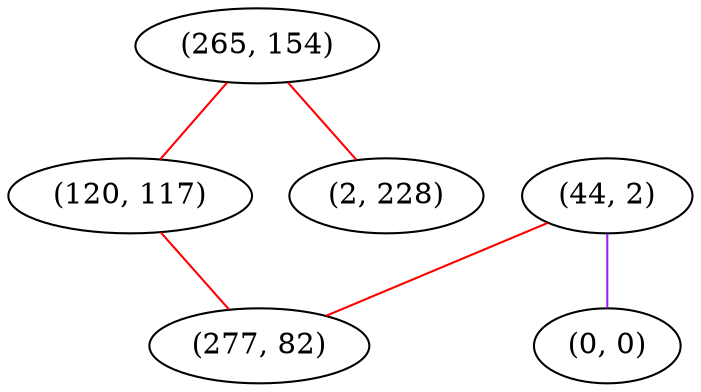 graph "" {
"(265, 154)";
"(44, 2)";
"(0, 0)";
"(120, 117)";
"(277, 82)";
"(2, 228)";
"(265, 154)" -- "(120, 117)"  [color=red, key=0, weight=1];
"(265, 154)" -- "(2, 228)"  [color=red, key=0, weight=1];
"(44, 2)" -- "(0, 0)"  [color=purple, key=0, weight=4];
"(44, 2)" -- "(277, 82)"  [color=red, key=0, weight=1];
"(120, 117)" -- "(277, 82)"  [color=red, key=0, weight=1];
}
